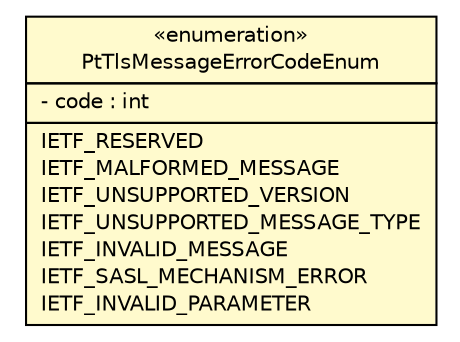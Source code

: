#!/usr/local/bin/dot
#
# Class diagram 
# Generated by UMLGraph version R5_6 (http://www.umlgraph.org/)
#

digraph G {
	edge [fontname="Helvetica",fontsize=10,labelfontname="Helvetica",labelfontsize=10];
	node [fontname="Helvetica",fontsize=10,shape=plaintext];
	nodesep=0.25;
	ranksep=0.5;
	// org.ietf.nea.pt.value.enums.PtTlsMessageErrorCodeEnum
	c133616 [label=<<table title="org.ietf.nea.pt.value.enums.PtTlsMessageErrorCodeEnum" border="0" cellborder="1" cellspacing="0" cellpadding="2" port="p" bgcolor="lemonChiffon" href="./PtTlsMessageErrorCodeEnum.html">
		<tr><td><table border="0" cellspacing="0" cellpadding="1">
<tr><td align="center" balign="center"> &#171;enumeration&#187; </td></tr>
<tr><td align="center" balign="center"> PtTlsMessageErrorCodeEnum </td></tr>
		</table></td></tr>
		<tr><td><table border="0" cellspacing="0" cellpadding="1">
<tr><td align="left" balign="left"> - code : int </td></tr>
		</table></td></tr>
		<tr><td><table border="0" cellspacing="0" cellpadding="1">
<tr><td align="left" balign="left"> IETF_RESERVED </td></tr>
<tr><td align="left" balign="left"> IETF_MALFORMED_MESSAGE </td></tr>
<tr><td align="left" balign="left"> IETF_UNSUPPORTED_VERSION </td></tr>
<tr><td align="left" balign="left"> IETF_UNSUPPORTED_MESSAGE_TYPE </td></tr>
<tr><td align="left" balign="left"> IETF_INVALID_MESSAGE </td></tr>
<tr><td align="left" balign="left"> IETF_SASL_MECHANISM_ERROR </td></tr>
<tr><td align="left" balign="left"> IETF_INVALID_PARAMETER </td></tr>
		</table></td></tr>
		</table>>, URL="./PtTlsMessageErrorCodeEnum.html", fontname="Helvetica", fontcolor="black", fontsize=10.0];
}

